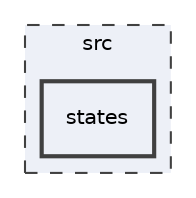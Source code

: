 digraph "src/states"
{
 // LATEX_PDF_SIZE
  edge [fontname="Helvetica",fontsize="10",labelfontname="Helvetica",labelfontsize="10"];
  node [fontname="Helvetica",fontsize="10",shape=record];
  compound=true
  subgraph clusterdir_68267d1309a1af8e8297ef4c3efbcdba {
    graph [ bgcolor="#edf0f7", pencolor="grey25", style="filled,dashed,", label="src", fontname="Helvetica", fontsize="10", URL="dir_68267d1309a1af8e8297ef4c3efbcdba.html"]
  dir_61a31ff85c95043c98241b02dc2a1804 [shape=box, label="states", style="filled,bold,", fillcolor="#edf0f7", color="grey25", URL="dir_61a31ff85c95043c98241b02dc2a1804.html"];
  }
}
